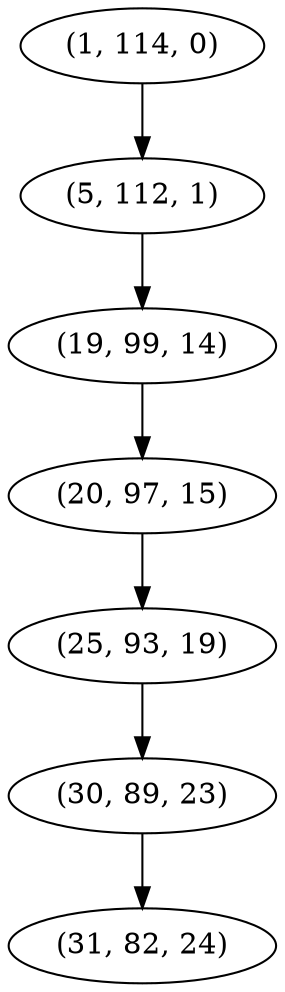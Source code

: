 digraph tree {
    "(1, 114, 0)";
    "(5, 112, 1)";
    "(19, 99, 14)";
    "(20, 97, 15)";
    "(25, 93, 19)";
    "(30, 89, 23)";
    "(31, 82, 24)";
    "(1, 114, 0)" -> "(5, 112, 1)";
    "(5, 112, 1)" -> "(19, 99, 14)";
    "(19, 99, 14)" -> "(20, 97, 15)";
    "(20, 97, 15)" -> "(25, 93, 19)";
    "(25, 93, 19)" -> "(30, 89, 23)";
    "(30, 89, 23)" -> "(31, 82, 24)";
}
